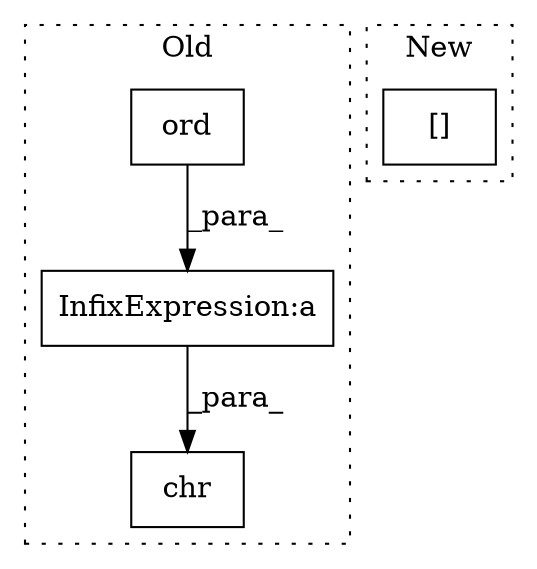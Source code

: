 digraph G {
subgraph cluster0 {
1 [label="ord" a="32" s="4807,4829" l="4,1" shape="box"];
3 [label="InfixExpression:a" a="27" s="4830" l="3" shape="box"];
4 [label="chr" a="32" s="4803,4841" l="4,1" shape="box"];
label = "Old";
style="dotted";
}
subgraph cluster1 {
2 [label="[]" a="2" s="5938,5973" l="27,1" shape="box"];
label = "New";
style="dotted";
}
1 -> 3 [label="_para_"];
3 -> 4 [label="_para_"];
}